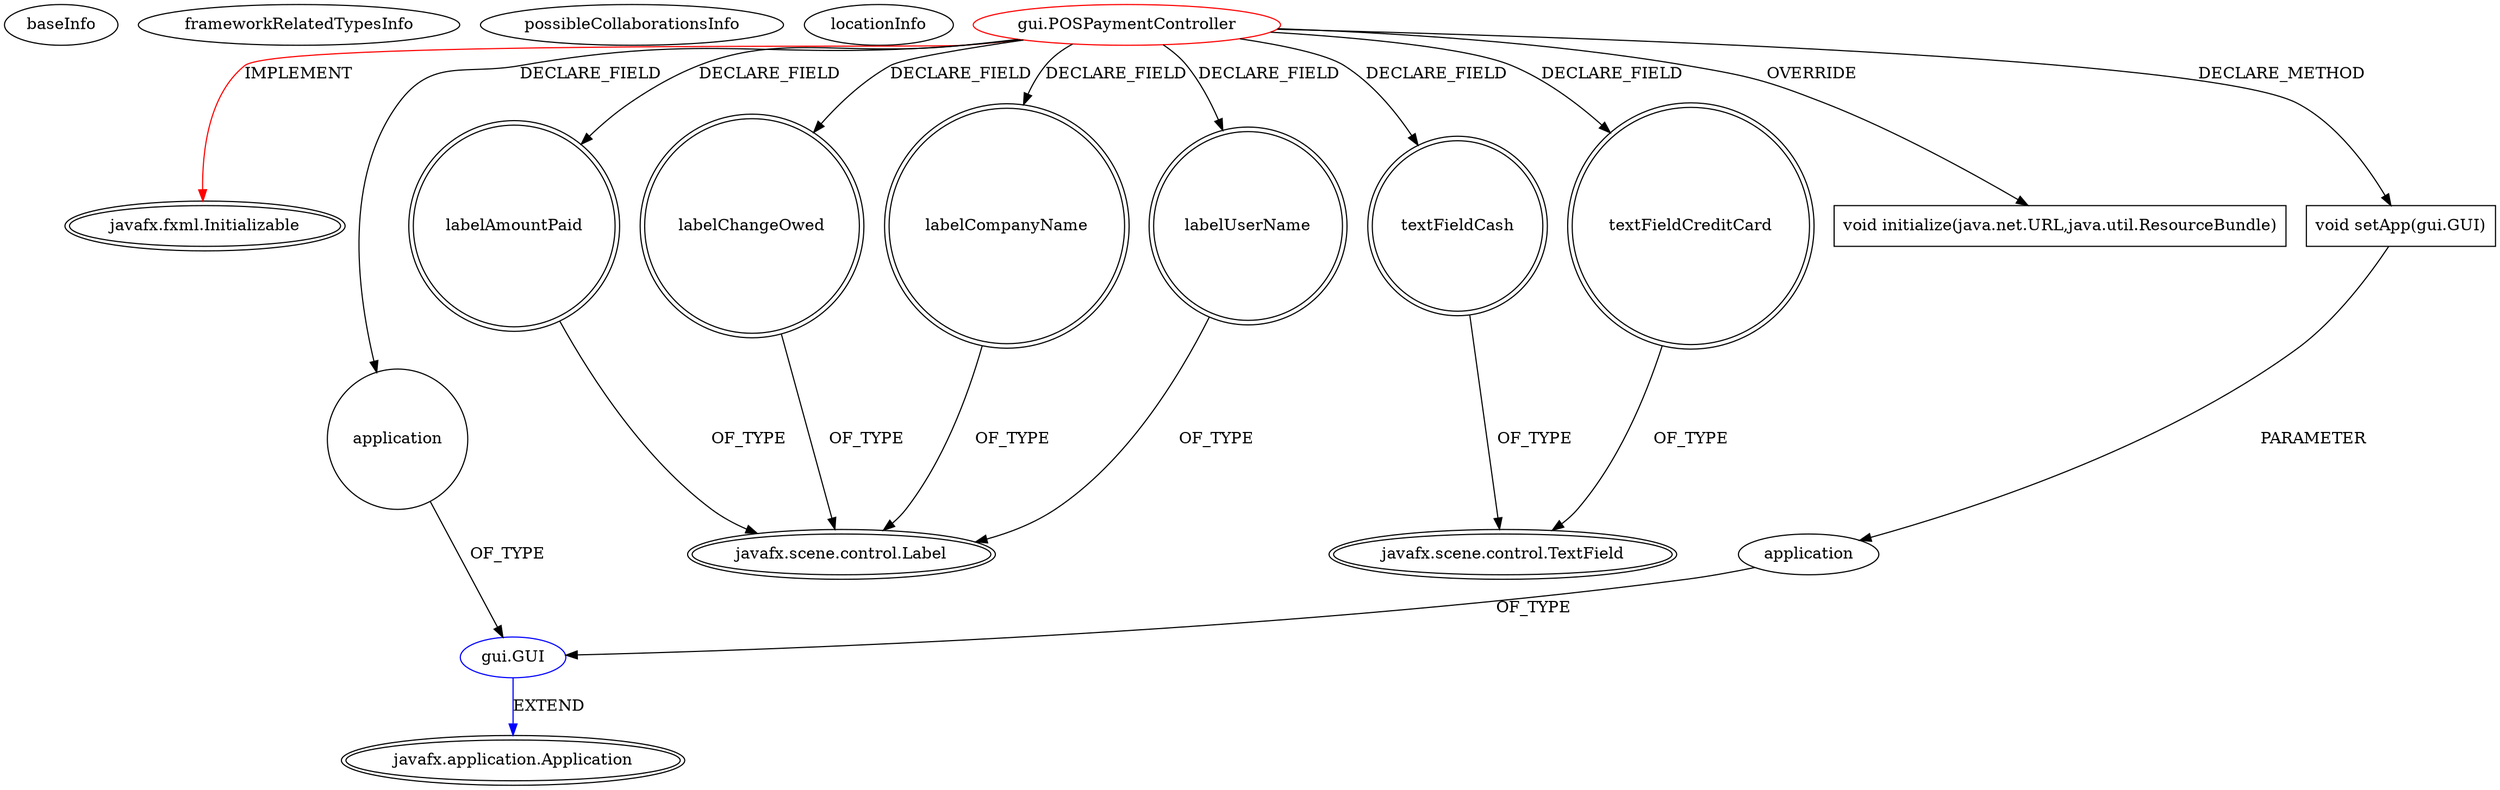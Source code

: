 digraph {
baseInfo[graphId=2208,category="extension_graph",isAnonymous=false,possibleRelation=true]
frameworkRelatedTypesInfo[0="javafx.fxml.Initializable"]
possibleCollaborationsInfo[0="2208~CLIENT_METHOD_DECLARATION-PARAMETER_DECLARATION-FIELD_DECLARATION-~javafx.fxml.Initializable ~javafx.application.Application ~false~false"]
locationInfo[projectName="bpaxson62-JavaFXPOS",filePath="/bpaxson62-JavaFXPOS/JavaFXPOS-master/src/gui/POSPaymentController.java",contextSignature="POSPaymentController",graphId="2208"]
0[label="gui.POSPaymentController",vertexType="ROOT_CLIENT_CLASS_DECLARATION",isFrameworkType=false,color=red]
1[label="javafx.fxml.Initializable",vertexType="FRAMEWORK_INTERFACE_TYPE",isFrameworkType=true,peripheries=2]
2[label="application",vertexType="FIELD_DECLARATION",isFrameworkType=false,shape=circle]
3[label="gui.GUI",vertexType="REFERENCE_CLIENT_CLASS_DECLARATION",isFrameworkType=false,color=blue]
4[label="javafx.application.Application",vertexType="FRAMEWORK_CLASS_TYPE",isFrameworkType=true,peripheries=2]
5[label="labelAmountPaid",vertexType="FIELD_DECLARATION",isFrameworkType=true,peripheries=2,shape=circle]
6[label="javafx.scene.control.Label",vertexType="FRAMEWORK_CLASS_TYPE",isFrameworkType=true,peripheries=2]
7[label="labelChangeOwed",vertexType="FIELD_DECLARATION",isFrameworkType=true,peripheries=2,shape=circle]
9[label="labelCompanyName",vertexType="FIELD_DECLARATION",isFrameworkType=true,peripheries=2,shape=circle]
11[label="labelUserName",vertexType="FIELD_DECLARATION",isFrameworkType=true,peripheries=2,shape=circle]
13[label="textFieldCash",vertexType="FIELD_DECLARATION",isFrameworkType=true,peripheries=2,shape=circle]
14[label="javafx.scene.control.TextField",vertexType="FRAMEWORK_CLASS_TYPE",isFrameworkType=true,peripheries=2]
15[label="textFieldCreditCard",vertexType="FIELD_DECLARATION",isFrameworkType=true,peripheries=2,shape=circle]
17[label="void initialize(java.net.URL,java.util.ResourceBundle)",vertexType="OVERRIDING_METHOD_DECLARATION",isFrameworkType=false,shape=box]
18[label="void setApp(gui.GUI)",vertexType="CLIENT_METHOD_DECLARATION",isFrameworkType=false,shape=box]
19[label="application",vertexType="PARAMETER_DECLARATION",isFrameworkType=false]
0->1[label="IMPLEMENT",color=red]
0->2[label="DECLARE_FIELD"]
3->4[label="EXTEND",color=blue]
2->3[label="OF_TYPE"]
0->5[label="DECLARE_FIELD"]
5->6[label="OF_TYPE"]
0->7[label="DECLARE_FIELD"]
7->6[label="OF_TYPE"]
0->9[label="DECLARE_FIELD"]
9->6[label="OF_TYPE"]
0->11[label="DECLARE_FIELD"]
11->6[label="OF_TYPE"]
0->13[label="DECLARE_FIELD"]
13->14[label="OF_TYPE"]
0->15[label="DECLARE_FIELD"]
15->14[label="OF_TYPE"]
0->17[label="OVERRIDE"]
0->18[label="DECLARE_METHOD"]
19->3[label="OF_TYPE"]
18->19[label="PARAMETER"]
}
